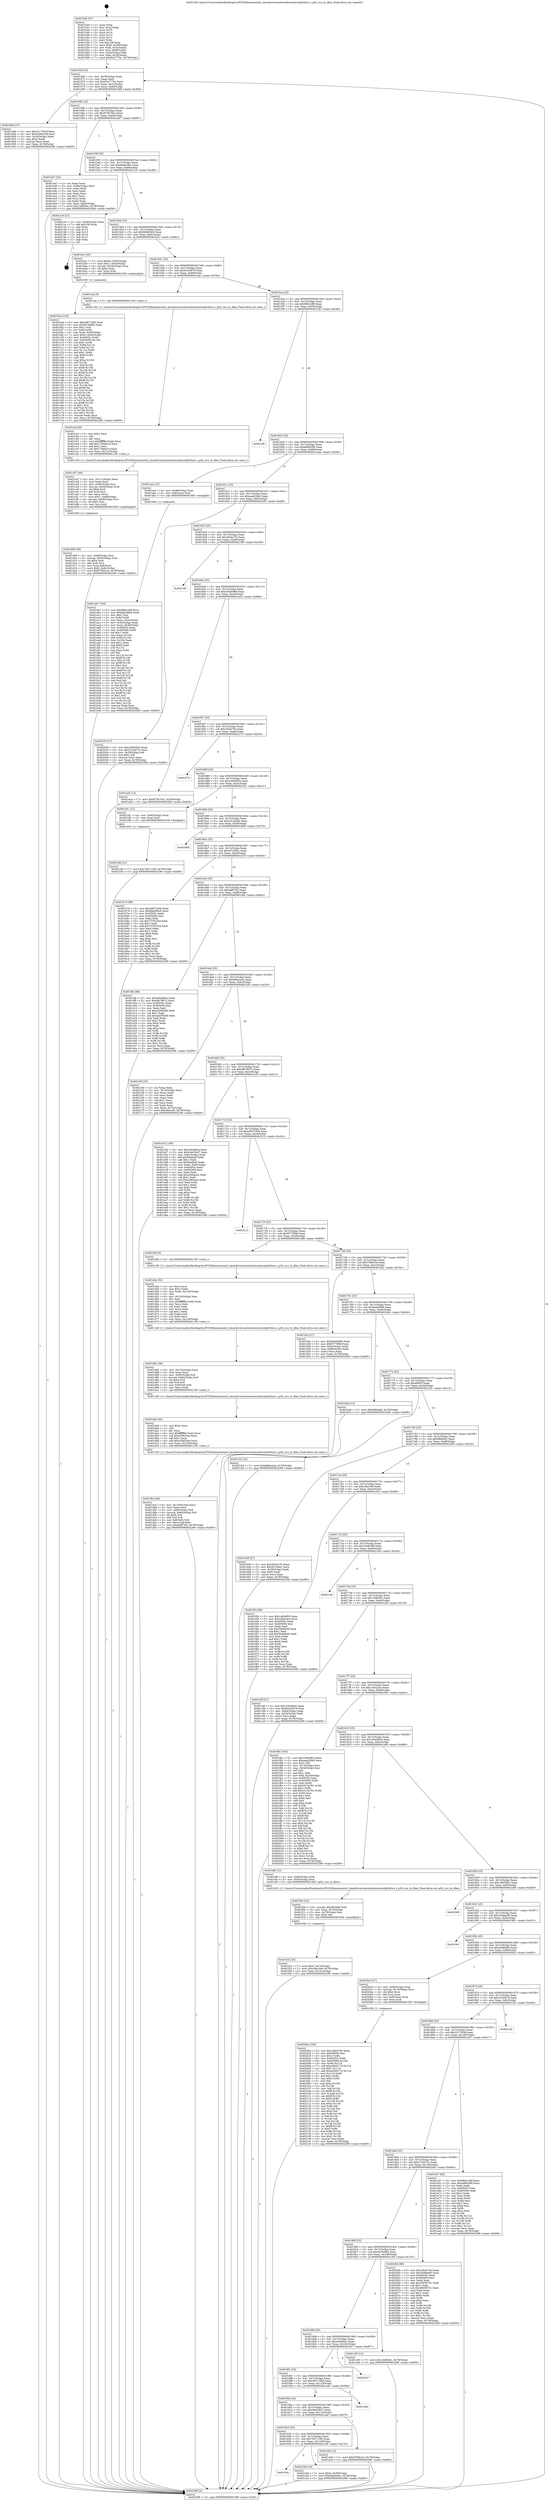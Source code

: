 digraph "0x401540" {
  label = "0x401540 (/mnt/c/Users/mathe/Desktop/tcc/POCII/binaries/extr_linuxdriversnetwirelessintersilp54txrx.c_p54_rssi_to_dbm_Final-ollvm.out::main(0))"
  labelloc = "t"
  node[shape=record]

  Entry [label="",width=0.3,height=0.3,shape=circle,fillcolor=black,style=filled]
  "0x40156f" [label="{
     0x40156f [23]\l
     | [instrs]\l
     &nbsp;&nbsp;0x40156f \<+3\>: mov -0x78(%rbp),%eax\l
     &nbsp;&nbsp;0x401572 \<+2\>: mov %eax,%ecx\l
     &nbsp;&nbsp;0x401574 \<+6\>: sub $0x83a777bc,%ecx\l
     &nbsp;&nbsp;0x40157a \<+3\>: mov %eax,-0x7c(%rbp)\l
     &nbsp;&nbsp;0x40157d \<+3\>: mov %ecx,-0x80(%rbp)\l
     &nbsp;&nbsp;0x401580 \<+6\>: je 0000000000401946 \<main+0x406\>\l
  }"]
  "0x401946" [label="{
     0x401946 [27]\l
     | [instrs]\l
     &nbsp;&nbsp;0x401946 \<+5\>: mov $0x3217924f,%eax\l
     &nbsp;&nbsp;0x40194b \<+5\>: mov $0x23d9ac59,%ecx\l
     &nbsp;&nbsp;0x401950 \<+3\>: mov -0x34(%rbp),%edx\l
     &nbsp;&nbsp;0x401953 \<+3\>: cmp $0x2,%edx\l
     &nbsp;&nbsp;0x401956 \<+3\>: cmovne %ecx,%eax\l
     &nbsp;&nbsp;0x401959 \<+3\>: mov %eax,-0x78(%rbp)\l
     &nbsp;&nbsp;0x40195c \<+5\>: jmp 0000000000402296 \<main+0xd56\>\l
  }"]
  "0x401586" [label="{
     0x401586 [25]\l
     | [instrs]\l
     &nbsp;&nbsp;0x401586 \<+5\>: jmp 000000000040158b \<main+0x4b\>\l
     &nbsp;&nbsp;0x40158b \<+3\>: mov -0x7c(%rbp),%eax\l
     &nbsp;&nbsp;0x40158e \<+5\>: sub $0x875b792c,%eax\l
     &nbsp;&nbsp;0x401593 \<+6\>: mov %eax,-0x84(%rbp)\l
     &nbsp;&nbsp;0x401599 \<+6\>: je 0000000000401ed7 \<main+0x997\>\l
  }"]
  "0x402296" [label="{
     0x402296 [5]\l
     | [instrs]\l
     &nbsp;&nbsp;0x402296 \<+5\>: jmp 000000000040156f \<main+0x2f\>\l
  }"]
  "0x401540" [label="{
     0x401540 [47]\l
     | [instrs]\l
     &nbsp;&nbsp;0x401540 \<+1\>: push %rbp\l
     &nbsp;&nbsp;0x401541 \<+3\>: mov %rsp,%rbp\l
     &nbsp;&nbsp;0x401544 \<+2\>: push %r15\l
     &nbsp;&nbsp;0x401546 \<+2\>: push %r14\l
     &nbsp;&nbsp;0x401548 \<+2\>: push %r13\l
     &nbsp;&nbsp;0x40154a \<+2\>: push %r12\l
     &nbsp;&nbsp;0x40154c \<+1\>: push %rbx\l
     &nbsp;&nbsp;0x40154d \<+7\>: sub $0x108,%rsp\l
     &nbsp;&nbsp;0x401554 \<+7\>: movl $0x0,-0x38(%rbp)\l
     &nbsp;&nbsp;0x40155b \<+3\>: mov %edi,-0x3c(%rbp)\l
     &nbsp;&nbsp;0x40155e \<+4\>: mov %rsi,-0x48(%rbp)\l
     &nbsp;&nbsp;0x401562 \<+3\>: mov -0x3c(%rbp),%edi\l
     &nbsp;&nbsp;0x401565 \<+3\>: mov %edi,-0x34(%rbp)\l
     &nbsp;&nbsp;0x401568 \<+7\>: movl $0x83a777bc,-0x78(%rbp)\l
  }"]
  Exit [label="",width=0.3,height=0.3,shape=circle,fillcolor=black,style=filled,peripheries=2]
  "0x401ed7" [label="{
     0x401ed7 [33]\l
     | [instrs]\l
     &nbsp;&nbsp;0x401ed7 \<+2\>: xor %eax,%eax\l
     &nbsp;&nbsp;0x401ed9 \<+3\>: mov -0x64(%rbp),%ecx\l
     &nbsp;&nbsp;0x401edc \<+2\>: mov %eax,%edx\l
     &nbsp;&nbsp;0x401ede \<+2\>: sub %ecx,%edx\l
     &nbsp;&nbsp;0x401ee0 \<+2\>: mov %eax,%ecx\l
     &nbsp;&nbsp;0x401ee2 \<+3\>: sub $0x1,%ecx\l
     &nbsp;&nbsp;0x401ee5 \<+2\>: add %ecx,%edx\l
     &nbsp;&nbsp;0x401ee7 \<+2\>: sub %edx,%eax\l
     &nbsp;&nbsp;0x401ee9 \<+3\>: mov %eax,-0x64(%rbp)\l
     &nbsp;&nbsp;0x401eec \<+7\>: movl $0x12bf626c,-0x78(%rbp)\l
     &nbsp;&nbsp;0x401ef3 \<+5\>: jmp 0000000000402296 \<main+0xd56\>\l
  }"]
  "0x40159f" [label="{
     0x40159f [25]\l
     | [instrs]\l
     &nbsp;&nbsp;0x40159f \<+5\>: jmp 00000000004015a4 \<main+0x64\>\l
     &nbsp;&nbsp;0x4015a4 \<+3\>: mov -0x7c(%rbp),%eax\l
     &nbsp;&nbsp;0x4015a7 \<+5\>: sub $0x94a6e0bc,%eax\l
     &nbsp;&nbsp;0x4015ac \<+6\>: mov %eax,-0x88(%rbp)\l
     &nbsp;&nbsp;0x4015b2 \<+6\>: je 00000000004021c9 \<main+0xc89\>\l
  }"]
  "0x40193c" [label="{
     0x40193c\l
  }", style=dashed]
  "0x4021c9" [label="{
     0x4021c9 [21]\l
     | [instrs]\l
     &nbsp;&nbsp;0x4021c9 \<+3\>: mov -0x38(%rbp),%eax\l
     &nbsp;&nbsp;0x4021cc \<+7\>: add $0x108,%rsp\l
     &nbsp;&nbsp;0x4021d3 \<+1\>: pop %rbx\l
     &nbsp;&nbsp;0x4021d4 \<+2\>: pop %r12\l
     &nbsp;&nbsp;0x4021d6 \<+2\>: pop %r13\l
     &nbsp;&nbsp;0x4021d8 \<+2\>: pop %r14\l
     &nbsp;&nbsp;0x4021da \<+2\>: pop %r15\l
     &nbsp;&nbsp;0x4021dc \<+1\>: pop %rbp\l
     &nbsp;&nbsp;0x4021dd \<+1\>: ret\l
  }"]
  "0x4015b8" [label="{
     0x4015b8 [25]\l
     | [instrs]\l
     &nbsp;&nbsp;0x4015b8 \<+5\>: jmp 00000000004015bd \<main+0x7d\>\l
     &nbsp;&nbsp;0x4015bd \<+3\>: mov -0x7c(%rbp),%eax\l
     &nbsp;&nbsp;0x4015c0 \<+5\>: sub $0x9b8d56c0,%eax\l
     &nbsp;&nbsp;0x4015c5 \<+6\>: mov %eax,-0x8c(%rbp)\l
     &nbsp;&nbsp;0x4015cb \<+6\>: je 0000000000401bcc \<main+0x68c\>\l
  }"]
  "0x4021b6" [label="{
     0x4021b6 [19]\l
     | [instrs]\l
     &nbsp;&nbsp;0x4021b6 \<+7\>: movl $0x0,-0x38(%rbp)\l
     &nbsp;&nbsp;0x4021bd \<+7\>: movl $0x94a6e0bc,-0x78(%rbp)\l
     &nbsp;&nbsp;0x4021c4 \<+5\>: jmp 0000000000402296 \<main+0xd56\>\l
  }"]
  "0x401bcc" [label="{
     0x401bcc [30]\l
     | [instrs]\l
     &nbsp;&nbsp;0x401bcc \<+7\>: movl $0x64,-0x50(%rbp)\l
     &nbsp;&nbsp;0x401bd3 \<+7\>: movl $0x1,-0x54(%rbp)\l
     &nbsp;&nbsp;0x401bda \<+4\>: movslq -0x54(%rbp),%rax\l
     &nbsp;&nbsp;0x401bde \<+4\>: shl $0x4,%rax\l
     &nbsp;&nbsp;0x401be2 \<+3\>: mov %rax,%rdi\l
     &nbsp;&nbsp;0x401be5 \<+5\>: call 0000000000401050 \<malloc@plt\>\l
     | [calls]\l
     &nbsp;&nbsp;0x401050 \{1\} (unknown)\l
  }"]
  "0x4015d1" [label="{
     0x4015d1 [25]\l
     | [instrs]\l
     &nbsp;&nbsp;0x4015d1 \<+5\>: jmp 00000000004015d6 \<main+0x96\>\l
     &nbsp;&nbsp;0x4015d6 \<+3\>: mov -0x7c(%rbp),%eax\l
     &nbsp;&nbsp;0x4015d9 \<+5\>: sub $0x9cc03978,%eax\l
     &nbsp;&nbsp;0x4015de \<+6\>: mov %eax,-0x90(%rbp)\l
     &nbsp;&nbsp;0x4015e4 \<+6\>: je 0000000000401caa \<main+0x76a\>\l
  }"]
  "0x40218d" [label="{
     0x40218d [12]\l
     | [instrs]\l
     &nbsp;&nbsp;0x40218d \<+7\>: movl $0x70d71189,-0x78(%rbp)\l
     &nbsp;&nbsp;0x402194 \<+5\>: jmp 0000000000402296 \<main+0xd56\>\l
  }"]
  "0x401caa" [label="{
     0x401caa [5]\l
     | [instrs]\l
     &nbsp;&nbsp;0x401caa \<+5\>: call 0000000000401160 \<next_i\>\l
     | [calls]\l
     &nbsp;&nbsp;0x401160 \{1\} (/mnt/c/Users/mathe/Desktop/tcc/POCII/binaries/extr_linuxdriversnetwirelessintersilp54txrx.c_p54_rssi_to_dbm_Final-ollvm.out::next_i)\l
  }"]
  "0x4015ea" [label="{
     0x4015ea [25]\l
     | [instrs]\l
     &nbsp;&nbsp;0x4015ea \<+5\>: jmp 00000000004015ef \<main+0xaf\>\l
     &nbsp;&nbsp;0x4015ef \<+3\>: mov -0x7c(%rbp),%eax\l
     &nbsp;&nbsp;0x4015f2 \<+5\>: sub $0x9fb61d8f,%eax\l
     &nbsp;&nbsp;0x4015f7 \<+6\>: mov %eax,-0x94(%rbp)\l
     &nbsp;&nbsp;0x4015fd \<+6\>: je 00000000004021f6 \<main+0xcb6\>\l
  }"]
  "0x4020be" [label="{
     0x4020be [150]\l
     | [instrs]\l
     &nbsp;&nbsp;0x4020be \<+5\>: mov $0xc3be379c,%edx\l
     &nbsp;&nbsp;0x4020c3 \<+5\>: mov $0x49009,%esi\l
     &nbsp;&nbsp;0x4020c8 \<+3\>: mov $0x1,%r8b\l
     &nbsp;&nbsp;0x4020cb \<+8\>: mov 0x40505c,%r9d\l
     &nbsp;&nbsp;0x4020d3 \<+8\>: mov 0x405060,%r10d\l
     &nbsp;&nbsp;0x4020db \<+3\>: mov %r9d,%r11d\l
     &nbsp;&nbsp;0x4020de \<+7\>: sub $0xe2945170,%r11d\l
     &nbsp;&nbsp;0x4020e5 \<+4\>: sub $0x1,%r11d\l
     &nbsp;&nbsp;0x4020e9 \<+7\>: add $0xe2945170,%r11d\l
     &nbsp;&nbsp;0x4020f0 \<+4\>: imul %r11d,%r9d\l
     &nbsp;&nbsp;0x4020f4 \<+4\>: and $0x1,%r9d\l
     &nbsp;&nbsp;0x4020f8 \<+4\>: cmp $0x0,%r9d\l
     &nbsp;&nbsp;0x4020fc \<+3\>: sete %bl\l
     &nbsp;&nbsp;0x4020ff \<+4\>: cmp $0xa,%r10d\l
     &nbsp;&nbsp;0x402103 \<+4\>: setl %r14b\l
     &nbsp;&nbsp;0x402107 \<+3\>: mov %bl,%r15b\l
     &nbsp;&nbsp;0x40210a \<+4\>: xor $0xff,%r15b\l
     &nbsp;&nbsp;0x40210e \<+3\>: mov %r14b,%r12b\l
     &nbsp;&nbsp;0x402111 \<+4\>: xor $0xff,%r12b\l
     &nbsp;&nbsp;0x402115 \<+4\>: xor $0x0,%r8b\l
     &nbsp;&nbsp;0x402119 \<+3\>: mov %r15b,%r13b\l
     &nbsp;&nbsp;0x40211c \<+4\>: and $0x0,%r13b\l
     &nbsp;&nbsp;0x402120 \<+3\>: and %r8b,%bl\l
     &nbsp;&nbsp;0x402123 \<+3\>: mov %r12b,%al\l
     &nbsp;&nbsp;0x402126 \<+2\>: and $0x0,%al\l
     &nbsp;&nbsp;0x402128 \<+3\>: and %r8b,%r14b\l
     &nbsp;&nbsp;0x40212b \<+3\>: or %bl,%r13b\l
     &nbsp;&nbsp;0x40212e \<+3\>: or %r14b,%al\l
     &nbsp;&nbsp;0x402131 \<+3\>: xor %al,%r13b\l
     &nbsp;&nbsp;0x402134 \<+3\>: or %r12b,%r15b\l
     &nbsp;&nbsp;0x402137 \<+4\>: xor $0xff,%r15b\l
     &nbsp;&nbsp;0x40213b \<+4\>: or $0x0,%r8b\l
     &nbsp;&nbsp;0x40213f \<+3\>: and %r8b,%r15b\l
     &nbsp;&nbsp;0x402142 \<+3\>: or %r15b,%r13b\l
     &nbsp;&nbsp;0x402145 \<+4\>: test $0x1,%r13b\l
     &nbsp;&nbsp;0x402149 \<+3\>: cmovne %esi,%edx\l
     &nbsp;&nbsp;0x40214c \<+3\>: mov %edx,-0x78(%rbp)\l
     &nbsp;&nbsp;0x40214f \<+5\>: jmp 0000000000402296 \<main+0xd56\>\l
  }"]
  "0x4021f6" [label="{
     0x4021f6\l
  }", style=dashed]
  "0x401603" [label="{
     0x401603 [25]\l
     | [instrs]\l
     &nbsp;&nbsp;0x401603 \<+5\>: jmp 0000000000401608 \<main+0xc8\>\l
     &nbsp;&nbsp;0x401608 \<+3\>: mov -0x7c(%rbp),%eax\l
     &nbsp;&nbsp;0x40160b \<+5\>: sub $0xa6f60288,%eax\l
     &nbsp;&nbsp;0x401610 \<+6\>: mov %eax,-0x98(%rbp)\l
     &nbsp;&nbsp;0x401616 \<+6\>: je 0000000000401aaa \<main+0x56a\>\l
  }"]
  "0x401f1b" [label="{
     0x401f1b [25]\l
     | [instrs]\l
     &nbsp;&nbsp;0x401f1b \<+7\>: movl $0x0,-0x74(%rbp)\l
     &nbsp;&nbsp;0x401f22 \<+7\>: movl $0xc9bc349,-0x78(%rbp)\l
     &nbsp;&nbsp;0x401f29 \<+6\>: mov %eax,-0x12c(%rbp)\l
     &nbsp;&nbsp;0x401f2f \<+5\>: jmp 0000000000402296 \<main+0xd56\>\l
  }"]
  "0x401aaa" [label="{
     0x401aaa [13]\l
     | [instrs]\l
     &nbsp;&nbsp;0x401aaa \<+4\>: mov -0x48(%rbp),%rax\l
     &nbsp;&nbsp;0x401aae \<+4\>: mov 0x8(%rax),%rdi\l
     &nbsp;&nbsp;0x401ab2 \<+5\>: call 0000000000401060 \<atoi@plt\>\l
     | [calls]\l
     &nbsp;&nbsp;0x401060 \{1\} (unknown)\l
  }"]
  "0x40161c" [label="{
     0x40161c [25]\l
     | [instrs]\l
     &nbsp;&nbsp;0x40161c \<+5\>: jmp 0000000000401621 \<main+0xe1\>\l
     &nbsp;&nbsp;0x401621 \<+3\>: mov -0x7c(%rbp),%eax\l
     &nbsp;&nbsp;0x401624 \<+5\>: sub $0xaaa029a0,%eax\l
     &nbsp;&nbsp;0x401629 \<+6\>: mov %eax,-0x9c(%rbp)\l
     &nbsp;&nbsp;0x40162f \<+6\>: je 0000000000402030 \<main+0xaf0\>\l
  }"]
  "0x401f04" [label="{
     0x401f04 [23]\l
     | [instrs]\l
     &nbsp;&nbsp;0x401f04 \<+10\>: movabs $0x4030b6,%rdi\l
     &nbsp;&nbsp;0x401f0e \<+3\>: mov %eax,-0x70(%rbp)\l
     &nbsp;&nbsp;0x401f11 \<+3\>: mov -0x70(%rbp),%esi\l
     &nbsp;&nbsp;0x401f14 \<+2\>: mov $0x0,%al\l
     &nbsp;&nbsp;0x401f16 \<+5\>: call 0000000000401040 \<printf@plt\>\l
     | [calls]\l
     &nbsp;&nbsp;0x401040 \{1\} (unknown)\l
  }"]
  "0x402030" [label="{
     0x402030 [27]\l
     | [instrs]\l
     &nbsp;&nbsp;0x402030 \<+5\>: mov $0xc459492e,%eax\l
     &nbsp;&nbsp;0x402035 \<+5\>: mov $0x4724473c,%ecx\l
     &nbsp;&nbsp;0x40203a \<+3\>: mov -0x29(%rbp),%dl\l
     &nbsp;&nbsp;0x40203d \<+3\>: test $0x1,%dl\l
     &nbsp;&nbsp;0x402040 \<+3\>: cmovne %ecx,%eax\l
     &nbsp;&nbsp;0x402043 \<+3\>: mov %eax,-0x78(%rbp)\l
     &nbsp;&nbsp;0x402046 \<+5\>: jmp 0000000000402296 \<main+0xd56\>\l
  }"]
  "0x401635" [label="{
     0x401635 [25]\l
     | [instrs]\l
     &nbsp;&nbsp;0x401635 \<+5\>: jmp 000000000040163a \<main+0xfa\>\l
     &nbsp;&nbsp;0x40163a \<+3\>: mov -0x7c(%rbp),%eax\l
     &nbsp;&nbsp;0x40163d \<+5\>: sub $0xaf34e152,%eax\l
     &nbsp;&nbsp;0x401642 \<+6\>: mov %eax,-0xa0(%rbp)\l
     &nbsp;&nbsp;0x401648 \<+6\>: je 0000000000402199 \<main+0xc59\>\l
  }"]
  "0x401923" [label="{
     0x401923 [25]\l
     | [instrs]\l
     &nbsp;&nbsp;0x401923 \<+5\>: jmp 0000000000401928 \<main+0x3e8\>\l
     &nbsp;&nbsp;0x401928 \<+3\>: mov -0x7c(%rbp),%eax\l
     &nbsp;&nbsp;0x40192b \<+5\>: sub $0x70d71189,%eax\l
     &nbsp;&nbsp;0x401930 \<+6\>: mov %eax,-0x118(%rbp)\l
     &nbsp;&nbsp;0x401936 \<+6\>: je 00000000004021b6 \<main+0xc76\>\l
  }"]
  "0x402199" [label="{
     0x402199\l
  }", style=dashed]
  "0x40164e" [label="{
     0x40164e [25]\l
     | [instrs]\l
     &nbsp;&nbsp;0x40164e \<+5\>: jmp 0000000000401653 \<main+0x113\>\l
     &nbsp;&nbsp;0x401653 \<+3\>: mov -0x7c(%rbp),%eax\l
     &nbsp;&nbsp;0x401656 \<+5\>: sub $0xb56eb988,%eax\l
     &nbsp;&nbsp;0x40165b \<+6\>: mov %eax,-0xa4(%rbp)\l
     &nbsp;&nbsp;0x401661 \<+6\>: je 0000000000401ecb \<main+0x98b\>\l
  }"]
  "0x401ebf" [label="{
     0x401ebf [12]\l
     | [instrs]\l
     &nbsp;&nbsp;0x401ebf \<+7\>: movl $0xf7956c24,-0x78(%rbp)\l
     &nbsp;&nbsp;0x401ec6 \<+5\>: jmp 0000000000402296 \<main+0xd56\>\l
  }"]
  "0x401ecb" [label="{
     0x401ecb [12]\l
     | [instrs]\l
     &nbsp;&nbsp;0x401ecb \<+7\>: movl $0x875b792c,-0x78(%rbp)\l
     &nbsp;&nbsp;0x401ed2 \<+5\>: jmp 0000000000402296 \<main+0xd56\>\l
  }"]
  "0x401667" [label="{
     0x401667 [25]\l
     | [instrs]\l
     &nbsp;&nbsp;0x401667 \<+5\>: jmp 000000000040166c \<main+0x12c\>\l
     &nbsp;&nbsp;0x40166c \<+3\>: mov -0x7c(%rbp),%eax\l
     &nbsp;&nbsp;0x40166f \<+5\>: sub $0xc3be379c,%eax\l
     &nbsp;&nbsp;0x401674 \<+6\>: mov %eax,-0xa8(%rbp)\l
     &nbsp;&nbsp;0x40167a \<+6\>: je 0000000000402274 \<main+0xd34\>\l
  }"]
  "0x40190a" [label="{
     0x40190a [25]\l
     | [instrs]\l
     &nbsp;&nbsp;0x40190a \<+5\>: jmp 000000000040190f \<main+0x3cf\>\l
     &nbsp;&nbsp;0x40190f \<+3\>: mov -0x7c(%rbp),%eax\l
     &nbsp;&nbsp;0x401912 \<+5\>: sub $0x64e03b47,%eax\l
     &nbsp;&nbsp;0x401917 \<+6\>: mov %eax,-0x114(%rbp)\l
     &nbsp;&nbsp;0x40191d \<+6\>: je 0000000000401ebf \<main+0x97f\>\l
  }"]
  "0x402274" [label="{
     0x402274\l
  }", style=dashed]
  "0x401680" [label="{
     0x401680 [25]\l
     | [instrs]\l
     &nbsp;&nbsp;0x401680 \<+5\>: jmp 0000000000401685 \<main+0x145\>\l
     &nbsp;&nbsp;0x401685 \<+3\>: mov -0x7c(%rbp),%eax\l
     &nbsp;&nbsp;0x401688 \<+5\>: sub $0xc459492e,%eax\l
     &nbsp;&nbsp;0x40168d \<+6\>: mov %eax,-0xac(%rbp)\l
     &nbsp;&nbsp;0x401693 \<+6\>: je 0000000000402181 \<main+0xc41\>\l
  }"]
  "0x401a4b" [label="{
     0x401a4b\l
  }", style=dashed]
  "0x402181" [label="{
     0x402181 [12]\l
     | [instrs]\l
     &nbsp;&nbsp;0x402181 \<+4\>: mov -0x60(%rbp),%rax\l
     &nbsp;&nbsp;0x402185 \<+3\>: mov %rax,%rdi\l
     &nbsp;&nbsp;0x402188 \<+5\>: call 0000000000401030 \<free@plt\>\l
     | [calls]\l
     &nbsp;&nbsp;0x401030 \{1\} (unknown)\l
  }"]
  "0x401699" [label="{
     0x401699 [25]\l
     | [instrs]\l
     &nbsp;&nbsp;0x401699 \<+5\>: jmp 000000000040169e \<main+0x15e\>\l
     &nbsp;&nbsp;0x40169e \<+3\>: mov -0x7c(%rbp),%eax\l
     &nbsp;&nbsp;0x4016a1 \<+5\>: sub $0xc61a42bb,%eax\l
     &nbsp;&nbsp;0x4016a6 \<+6\>: mov %eax,-0xb0(%rbp)\l
     &nbsp;&nbsp;0x4016ac \<+6\>: je 00000000004019b9 \<main+0x479\>\l
  }"]
  "0x4018f1" [label="{
     0x4018f1 [25]\l
     | [instrs]\l
     &nbsp;&nbsp;0x4018f1 \<+5\>: jmp 00000000004018f6 \<main+0x3b6\>\l
     &nbsp;&nbsp;0x4018f6 \<+3\>: mov -0x7c(%rbp),%eax\l
     &nbsp;&nbsp;0x4018f9 \<+5\>: sub $0x5947183d,%eax\l
     &nbsp;&nbsp;0x4018fe \<+6\>: mov %eax,-0x110(%rbp)\l
     &nbsp;&nbsp;0x401904 \<+6\>: je 0000000000401a4b \<main+0x50b\>\l
  }"]
  "0x4019b9" [label="{
     0x4019b9\l
  }", style=dashed]
  "0x4016b2" [label="{
     0x4016b2 [25]\l
     | [instrs]\l
     &nbsp;&nbsp;0x4016b2 \<+5\>: jmp 00000000004016b7 \<main+0x177\>\l
     &nbsp;&nbsp;0x4016b7 \<+3\>: mov -0x7c(%rbp),%eax\l
     &nbsp;&nbsp;0x4016ba \<+5\>: sub $0xcb7cc8a1,%eax\l
     &nbsp;&nbsp;0x4016bf \<+6\>: mov %eax,-0xb4(%rbp)\l
     &nbsp;&nbsp;0x4016c5 \<+6\>: je 0000000000401b74 \<main+0x634\>\l
  }"]
  "0x402247" [label="{
     0x402247\l
  }", style=dashed]
  "0x401b74" [label="{
     0x401b74 [88]\l
     | [instrs]\l
     &nbsp;&nbsp;0x401b74 \<+5\>: mov $0xe987226b,%eax\l
     &nbsp;&nbsp;0x401b79 \<+5\>: mov $0x9b8d56c0,%ecx\l
     &nbsp;&nbsp;0x401b7e \<+7\>: mov 0x40505c,%edx\l
     &nbsp;&nbsp;0x401b85 \<+7\>: mov 0x405060,%esi\l
     &nbsp;&nbsp;0x401b8c \<+2\>: mov %edx,%edi\l
     &nbsp;&nbsp;0x401b8e \<+6\>: sub $0x7578102d,%edi\l
     &nbsp;&nbsp;0x401b94 \<+3\>: sub $0x1,%edi\l
     &nbsp;&nbsp;0x401b97 \<+6\>: add $0x7578102d,%edi\l
     &nbsp;&nbsp;0x401b9d \<+3\>: imul %edi,%edx\l
     &nbsp;&nbsp;0x401ba0 \<+3\>: and $0x1,%edx\l
     &nbsp;&nbsp;0x401ba3 \<+3\>: cmp $0x0,%edx\l
     &nbsp;&nbsp;0x401ba6 \<+4\>: sete %r8b\l
     &nbsp;&nbsp;0x401baa \<+3\>: cmp $0xa,%esi\l
     &nbsp;&nbsp;0x401bad \<+4\>: setl %r9b\l
     &nbsp;&nbsp;0x401bb1 \<+3\>: mov %r8b,%r10b\l
     &nbsp;&nbsp;0x401bb4 \<+3\>: and %r9b,%r10b\l
     &nbsp;&nbsp;0x401bb7 \<+3\>: xor %r9b,%r8b\l
     &nbsp;&nbsp;0x401bba \<+3\>: or %r8b,%r10b\l
     &nbsp;&nbsp;0x401bbd \<+4\>: test $0x1,%r10b\l
     &nbsp;&nbsp;0x401bc1 \<+3\>: cmovne %ecx,%eax\l
     &nbsp;&nbsp;0x401bc4 \<+3\>: mov %eax,-0x78(%rbp)\l
     &nbsp;&nbsp;0x401bc7 \<+5\>: jmp 0000000000402296 \<main+0xd56\>\l
  }"]
  "0x4016cb" [label="{
     0x4016cb [25]\l
     | [instrs]\l
     &nbsp;&nbsp;0x4016cb \<+5\>: jmp 00000000004016d0 \<main+0x190\>\l
     &nbsp;&nbsp;0x4016d0 \<+3\>: mov -0x7c(%rbp),%eax\l
     &nbsp;&nbsp;0x4016d3 \<+5\>: sub $0xdaff720c,%eax\l
     &nbsp;&nbsp;0x4016d8 \<+6\>: mov %eax,-0xb8(%rbp)\l
     &nbsp;&nbsp;0x4016de \<+6\>: je 0000000000401dfa \<main+0x8ba\>\l
  }"]
  "0x401dce" [label="{
     0x401dce [44]\l
     | [instrs]\l
     &nbsp;&nbsp;0x401dce \<+6\>: mov -0x128(%rbp),%ecx\l
     &nbsp;&nbsp;0x401dd4 \<+3\>: imul %eax,%ecx\l
     &nbsp;&nbsp;0x401dd7 \<+4\>: mov -0x60(%rbp),%r8\l
     &nbsp;&nbsp;0x401ddb \<+4\>: movslq -0x64(%rbp),%r9\l
     &nbsp;&nbsp;0x401ddf \<+4\>: shl $0x4,%r9\l
     &nbsp;&nbsp;0x401de3 \<+3\>: add %r9,%r8\l
     &nbsp;&nbsp;0x401de6 \<+4\>: mov 0x8(%r8),%r8\l
     &nbsp;&nbsp;0x401dea \<+4\>: mov %ecx,0x4(%r8)\l
     &nbsp;&nbsp;0x401dee \<+7\>: movl $0xdaff720c,-0x78(%rbp)\l
     &nbsp;&nbsp;0x401df5 \<+5\>: jmp 0000000000402296 \<main+0xd56\>\l
  }"]
  "0x401dfa" [label="{
     0x401dfa [88]\l
     | [instrs]\l
     &nbsp;&nbsp;0x401dfa \<+5\>: mov $0x4c64d6ce,%eax\l
     &nbsp;&nbsp;0x401dff \<+5\>: mov $0xdfb79b75,%ecx\l
     &nbsp;&nbsp;0x401e04 \<+7\>: mov 0x40505c,%edx\l
     &nbsp;&nbsp;0x401e0b \<+7\>: mov 0x405060,%esi\l
     &nbsp;&nbsp;0x401e12 \<+2\>: mov %edx,%edi\l
     &nbsp;&nbsp;0x401e14 \<+6\>: sub $0xed295c66,%edi\l
     &nbsp;&nbsp;0x401e1a \<+3\>: sub $0x1,%edi\l
     &nbsp;&nbsp;0x401e1d \<+6\>: add $0xed295c66,%edi\l
     &nbsp;&nbsp;0x401e23 \<+3\>: imul %edi,%edx\l
     &nbsp;&nbsp;0x401e26 \<+3\>: and $0x1,%edx\l
     &nbsp;&nbsp;0x401e29 \<+3\>: cmp $0x0,%edx\l
     &nbsp;&nbsp;0x401e2c \<+4\>: sete %r8b\l
     &nbsp;&nbsp;0x401e30 \<+3\>: cmp $0xa,%esi\l
     &nbsp;&nbsp;0x401e33 \<+4\>: setl %r9b\l
     &nbsp;&nbsp;0x401e37 \<+3\>: mov %r8b,%r10b\l
     &nbsp;&nbsp;0x401e3a \<+3\>: and %r9b,%r10b\l
     &nbsp;&nbsp;0x401e3d \<+3\>: xor %r9b,%r8b\l
     &nbsp;&nbsp;0x401e40 \<+3\>: or %r8b,%r10b\l
     &nbsp;&nbsp;0x401e43 \<+4\>: test $0x1,%r10b\l
     &nbsp;&nbsp;0x401e47 \<+3\>: cmovne %ecx,%eax\l
     &nbsp;&nbsp;0x401e4a \<+3\>: mov %eax,-0x78(%rbp)\l
     &nbsp;&nbsp;0x401e4d \<+5\>: jmp 0000000000402296 \<main+0xd56\>\l
  }"]
  "0x4016e4" [label="{
     0x4016e4 [25]\l
     | [instrs]\l
     &nbsp;&nbsp;0x4016e4 \<+5\>: jmp 00000000004016e9 \<main+0x1a9\>\l
     &nbsp;&nbsp;0x4016e9 \<+3\>: mov -0x7c(%rbp),%eax\l
     &nbsp;&nbsp;0x4016ec \<+5\>: sub $0xdbbeea3a,%eax\l
     &nbsp;&nbsp;0x4016f1 \<+6\>: mov %eax,-0xbc(%rbp)\l
     &nbsp;&nbsp;0x4016f7 \<+6\>: je 0000000000402160 \<main+0xc20\>\l
  }"]
  "0x401da6" [label="{
     0x401da6 [40]\l
     | [instrs]\l
     &nbsp;&nbsp;0x401da6 \<+5\>: mov $0x2,%ecx\l
     &nbsp;&nbsp;0x401dab \<+1\>: cltd\l
     &nbsp;&nbsp;0x401dac \<+2\>: idiv %ecx\l
     &nbsp;&nbsp;0x401dae \<+6\>: imul $0xfffffffe,%edx,%ecx\l
     &nbsp;&nbsp;0x401db4 \<+6\>: sub $0xe35625ae,%ecx\l
     &nbsp;&nbsp;0x401dba \<+3\>: add $0x1,%ecx\l
     &nbsp;&nbsp;0x401dbd \<+6\>: add $0xe35625ae,%ecx\l
     &nbsp;&nbsp;0x401dc3 \<+6\>: mov %ecx,-0x128(%rbp)\l
     &nbsp;&nbsp;0x401dc9 \<+5\>: call 0000000000401160 \<next_i\>\l
     | [calls]\l
     &nbsp;&nbsp;0x401160 \{1\} (/mnt/c/Users/mathe/Desktop/tcc/POCII/binaries/extr_linuxdriversnetwirelessintersilp54txrx.c_p54_rssi_to_dbm_Final-ollvm.out::next_i)\l
  }"]
  "0x402160" [label="{
     0x402160 [33]\l
     | [instrs]\l
     &nbsp;&nbsp;0x402160 \<+2\>: xor %eax,%eax\l
     &nbsp;&nbsp;0x402162 \<+3\>: mov -0x74(%rbp),%ecx\l
     &nbsp;&nbsp;0x402165 \<+2\>: mov %eax,%edx\l
     &nbsp;&nbsp;0x402167 \<+2\>: sub %ecx,%edx\l
     &nbsp;&nbsp;0x402169 \<+2\>: mov %eax,%ecx\l
     &nbsp;&nbsp;0x40216b \<+3\>: sub $0x1,%ecx\l
     &nbsp;&nbsp;0x40216e \<+2\>: add %ecx,%edx\l
     &nbsp;&nbsp;0x402170 \<+2\>: sub %edx,%eax\l
     &nbsp;&nbsp;0x402172 \<+3\>: mov %eax,-0x74(%rbp)\l
     &nbsp;&nbsp;0x402175 \<+7\>: movl $0xc9bc349,-0x78(%rbp)\l
     &nbsp;&nbsp;0x40217c \<+5\>: jmp 0000000000402296 \<main+0xd56\>\l
  }"]
  "0x4016fd" [label="{
     0x4016fd [25]\l
     | [instrs]\l
     &nbsp;&nbsp;0x4016fd \<+5\>: jmp 0000000000401702 \<main+0x1c2\>\l
     &nbsp;&nbsp;0x401702 \<+3\>: mov -0x7c(%rbp),%eax\l
     &nbsp;&nbsp;0x401705 \<+5\>: sub $0xdfb79b75,%eax\l
     &nbsp;&nbsp;0x40170a \<+6\>: mov %eax,-0xc0(%rbp)\l
     &nbsp;&nbsp;0x401710 \<+6\>: je 0000000000401e52 \<main+0x912\>\l
  }"]
  "0x401d82" [label="{
     0x401d82 [36]\l
     | [instrs]\l
     &nbsp;&nbsp;0x401d82 \<+6\>: mov -0x124(%rbp),%ecx\l
     &nbsp;&nbsp;0x401d88 \<+3\>: imul %eax,%ecx\l
     &nbsp;&nbsp;0x401d8b \<+4\>: mov -0x60(%rbp),%r8\l
     &nbsp;&nbsp;0x401d8f \<+4\>: movslq -0x64(%rbp),%r9\l
     &nbsp;&nbsp;0x401d93 \<+4\>: shl $0x4,%r9\l
     &nbsp;&nbsp;0x401d97 \<+3\>: add %r9,%r8\l
     &nbsp;&nbsp;0x401d9a \<+4\>: mov 0x8(%r8),%r8\l
     &nbsp;&nbsp;0x401d9e \<+3\>: mov %ecx,(%r8)\l
     &nbsp;&nbsp;0x401da1 \<+5\>: call 0000000000401160 \<next_i\>\l
     | [calls]\l
     &nbsp;&nbsp;0x401160 \{1\} (/mnt/c/Users/mathe/Desktop/tcc/POCII/binaries/extr_linuxdriversnetwirelessintersilp54txrx.c_p54_rssi_to_dbm_Final-ollvm.out::next_i)\l
  }"]
  "0x401e52" [label="{
     0x401e52 [109]\l
     | [instrs]\l
     &nbsp;&nbsp;0x401e52 \<+5\>: mov $0x4c64d6ce,%eax\l
     &nbsp;&nbsp;0x401e57 \<+5\>: mov $0x64e03b47,%ecx\l
     &nbsp;&nbsp;0x401e5c \<+3\>: mov -0x6c(%rbp),%edx\l
     &nbsp;&nbsp;0x401e5f \<+6\>: add $0x64efa4d,%edx\l
     &nbsp;&nbsp;0x401e65 \<+3\>: add $0x1,%edx\l
     &nbsp;&nbsp;0x401e68 \<+6\>: sub $0x64efa4d,%edx\l
     &nbsp;&nbsp;0x401e6e \<+3\>: mov %edx,-0x6c(%rbp)\l
     &nbsp;&nbsp;0x401e71 \<+7\>: mov 0x40505c,%edx\l
     &nbsp;&nbsp;0x401e78 \<+7\>: mov 0x405060,%esi\l
     &nbsp;&nbsp;0x401e7f \<+2\>: mov %edx,%edi\l
     &nbsp;&nbsp;0x401e81 \<+6\>: add $0xa390aae5,%edi\l
     &nbsp;&nbsp;0x401e87 \<+3\>: sub $0x1,%edi\l
     &nbsp;&nbsp;0x401e8a \<+6\>: sub $0xa390aae5,%edi\l
     &nbsp;&nbsp;0x401e90 \<+3\>: imul %edi,%edx\l
     &nbsp;&nbsp;0x401e93 \<+3\>: and $0x1,%edx\l
     &nbsp;&nbsp;0x401e96 \<+3\>: cmp $0x0,%edx\l
     &nbsp;&nbsp;0x401e99 \<+4\>: sete %r8b\l
     &nbsp;&nbsp;0x401e9d \<+3\>: cmp $0xa,%esi\l
     &nbsp;&nbsp;0x401ea0 \<+4\>: setl %r9b\l
     &nbsp;&nbsp;0x401ea4 \<+3\>: mov %r8b,%r10b\l
     &nbsp;&nbsp;0x401ea7 \<+3\>: and %r9b,%r10b\l
     &nbsp;&nbsp;0x401eaa \<+3\>: xor %r9b,%r8b\l
     &nbsp;&nbsp;0x401ead \<+3\>: or %r8b,%r10b\l
     &nbsp;&nbsp;0x401eb0 \<+4\>: test $0x1,%r10b\l
     &nbsp;&nbsp;0x401eb4 \<+3\>: cmovne %ecx,%eax\l
     &nbsp;&nbsp;0x401eb7 \<+3\>: mov %eax,-0x78(%rbp)\l
     &nbsp;&nbsp;0x401eba \<+5\>: jmp 0000000000402296 \<main+0xd56\>\l
  }"]
  "0x401716" [label="{
     0x401716 [25]\l
     | [instrs]\l
     &nbsp;&nbsp;0x401716 \<+5\>: jmp 000000000040171b \<main+0x1db\>\l
     &nbsp;&nbsp;0x40171b \<+3\>: mov -0x7c(%rbp),%eax\l
     &nbsp;&nbsp;0x40171e \<+5\>: sub $0xe987226b,%eax\l
     &nbsp;&nbsp;0x401723 \<+6\>: mov %eax,-0xc4(%rbp)\l
     &nbsp;&nbsp;0x401729 \<+6\>: je 0000000000402212 \<main+0xcd2\>\l
  }"]
  "0x401d4e" [label="{
     0x401d4e [52]\l
     | [instrs]\l
     &nbsp;&nbsp;0x401d4e \<+2\>: xor %ecx,%ecx\l
     &nbsp;&nbsp;0x401d50 \<+5\>: mov $0x2,%edx\l
     &nbsp;&nbsp;0x401d55 \<+6\>: mov %edx,-0x120(%rbp)\l
     &nbsp;&nbsp;0x401d5b \<+1\>: cltd\l
     &nbsp;&nbsp;0x401d5c \<+6\>: mov -0x120(%rbp),%esi\l
     &nbsp;&nbsp;0x401d62 \<+2\>: idiv %esi\l
     &nbsp;&nbsp;0x401d64 \<+6\>: imul $0xfffffffe,%edx,%edx\l
     &nbsp;&nbsp;0x401d6a \<+2\>: mov %ecx,%edi\l
     &nbsp;&nbsp;0x401d6c \<+2\>: sub %edx,%edi\l
     &nbsp;&nbsp;0x401d6e \<+2\>: mov %ecx,%edx\l
     &nbsp;&nbsp;0x401d70 \<+3\>: sub $0x1,%edx\l
     &nbsp;&nbsp;0x401d73 \<+2\>: add %edx,%edi\l
     &nbsp;&nbsp;0x401d75 \<+2\>: sub %edi,%ecx\l
     &nbsp;&nbsp;0x401d77 \<+6\>: mov %ecx,-0x124(%rbp)\l
     &nbsp;&nbsp;0x401d7d \<+5\>: call 0000000000401160 \<next_i\>\l
     | [calls]\l
     &nbsp;&nbsp;0x401160 \{1\} (/mnt/c/Users/mathe/Desktop/tcc/POCII/binaries/extr_linuxdriversnetwirelessintersilp54txrx.c_p54_rssi_to_dbm_Final-ollvm.out::next_i)\l
  }"]
  "0x402212" [label="{
     0x402212\l
  }", style=dashed]
  "0x40172f" [label="{
     0x40172f [25]\l
     | [instrs]\l
     &nbsp;&nbsp;0x40172f \<+5\>: jmp 0000000000401734 \<main+0x1f4\>\l
     &nbsp;&nbsp;0x401734 \<+3\>: mov -0x7c(%rbp),%eax\l
     &nbsp;&nbsp;0x401737 \<+5\>: sub $0xf5779f46,%eax\l
     &nbsp;&nbsp;0x40173c \<+6\>: mov %eax,-0xc8(%rbp)\l
     &nbsp;&nbsp;0x401742 \<+6\>: je 0000000000401d49 \<main+0x809\>\l
  }"]
  "0x401d08" [label="{
     0x401d08 [38]\l
     | [instrs]\l
     &nbsp;&nbsp;0x401d08 \<+4\>: mov -0x60(%rbp),%rsi\l
     &nbsp;&nbsp;0x401d0c \<+4\>: movslq -0x64(%rbp),%rdi\l
     &nbsp;&nbsp;0x401d10 \<+4\>: shl $0x4,%rdi\l
     &nbsp;&nbsp;0x401d14 \<+3\>: add %rdi,%rsi\l
     &nbsp;&nbsp;0x401d17 \<+4\>: mov %rax,0x8(%rsi)\l
     &nbsp;&nbsp;0x401d1b \<+7\>: movl $0x0,-0x6c(%rbp)\l
     &nbsp;&nbsp;0x401d22 \<+7\>: movl $0xf7956c24,-0x78(%rbp)\l
     &nbsp;&nbsp;0x401d29 \<+5\>: jmp 0000000000402296 \<main+0xd56\>\l
  }"]
  "0x401d49" [label="{
     0x401d49 [5]\l
     | [instrs]\l
     &nbsp;&nbsp;0x401d49 \<+5\>: call 0000000000401160 \<next_i\>\l
     | [calls]\l
     &nbsp;&nbsp;0x401160 \{1\} (/mnt/c/Users/mathe/Desktop/tcc/POCII/binaries/extr_linuxdriversnetwirelessintersilp54txrx.c_p54_rssi_to_dbm_Final-ollvm.out::next_i)\l
  }"]
  "0x401748" [label="{
     0x401748 [25]\l
     | [instrs]\l
     &nbsp;&nbsp;0x401748 \<+5\>: jmp 000000000040174d \<main+0x20d\>\l
     &nbsp;&nbsp;0x40174d \<+3\>: mov -0x7c(%rbp),%eax\l
     &nbsp;&nbsp;0x401750 \<+5\>: sub $0xf7956c24,%eax\l
     &nbsp;&nbsp;0x401755 \<+6\>: mov %eax,-0xcc(%rbp)\l
     &nbsp;&nbsp;0x40175b \<+6\>: je 0000000000401d2e \<main+0x7ee\>\l
  }"]
  "0x401cd7" [label="{
     0x401cd7 [49]\l
     | [instrs]\l
     &nbsp;&nbsp;0x401cd7 \<+6\>: mov -0x11c(%rbp),%ecx\l
     &nbsp;&nbsp;0x401cdd \<+3\>: imul %eax,%ecx\l
     &nbsp;&nbsp;0x401ce0 \<+4\>: mov -0x60(%rbp),%rsi\l
     &nbsp;&nbsp;0x401ce4 \<+4\>: movslq -0x64(%rbp),%rdi\l
     &nbsp;&nbsp;0x401ce8 \<+4\>: shl $0x4,%rdi\l
     &nbsp;&nbsp;0x401cec \<+3\>: add %rdi,%rsi\l
     &nbsp;&nbsp;0x401cef \<+2\>: mov %ecx,(%rsi)\l
     &nbsp;&nbsp;0x401cf1 \<+7\>: movl $0x1,-0x68(%rbp)\l
     &nbsp;&nbsp;0x401cf8 \<+4\>: movslq -0x68(%rbp),%rsi\l
     &nbsp;&nbsp;0x401cfc \<+4\>: shl $0x3,%rsi\l
     &nbsp;&nbsp;0x401d00 \<+3\>: mov %rsi,%rdi\l
     &nbsp;&nbsp;0x401d03 \<+5\>: call 0000000000401050 \<malloc@plt\>\l
     | [calls]\l
     &nbsp;&nbsp;0x401050 \{1\} (unknown)\l
  }"]
  "0x401d2e" [label="{
     0x401d2e [27]\l
     | [instrs]\l
     &nbsp;&nbsp;0x401d2e \<+5\>: mov $0xb56eb988,%eax\l
     &nbsp;&nbsp;0x401d33 \<+5\>: mov $0xf5779f46,%ecx\l
     &nbsp;&nbsp;0x401d38 \<+3\>: mov -0x6c(%rbp),%edx\l
     &nbsp;&nbsp;0x401d3b \<+3\>: cmp -0x68(%rbp),%edx\l
     &nbsp;&nbsp;0x401d3e \<+3\>: cmovl %ecx,%eax\l
     &nbsp;&nbsp;0x401d41 \<+3\>: mov %eax,-0x78(%rbp)\l
     &nbsp;&nbsp;0x401d44 \<+5\>: jmp 0000000000402296 \<main+0xd56\>\l
  }"]
  "0x401761" [label="{
     0x401761 [25]\l
     | [instrs]\l
     &nbsp;&nbsp;0x401761 \<+5\>: jmp 0000000000401766 \<main+0x226\>\l
     &nbsp;&nbsp;0x401766 \<+3\>: mov -0x7c(%rbp),%eax\l
     &nbsp;&nbsp;0x401769 \<+5\>: sub $0xfade5808,%eax\l
     &nbsp;&nbsp;0x40176e \<+6\>: mov %eax,-0xd0(%rbp)\l
     &nbsp;&nbsp;0x401774 \<+6\>: je 0000000000401b4d \<main+0x60d\>\l
  }"]
  "0x401caf" [label="{
     0x401caf [40]\l
     | [instrs]\l
     &nbsp;&nbsp;0x401caf \<+5\>: mov $0x2,%ecx\l
     &nbsp;&nbsp;0x401cb4 \<+1\>: cltd\l
     &nbsp;&nbsp;0x401cb5 \<+2\>: idiv %ecx\l
     &nbsp;&nbsp;0x401cb7 \<+6\>: imul $0xfffffffe,%edx,%ecx\l
     &nbsp;&nbsp;0x401cbd \<+6\>: add $0x178deb14,%ecx\l
     &nbsp;&nbsp;0x401cc3 \<+3\>: add $0x1,%ecx\l
     &nbsp;&nbsp;0x401cc6 \<+6\>: sub $0x178deb14,%ecx\l
     &nbsp;&nbsp;0x401ccc \<+6\>: mov %ecx,-0x11c(%rbp)\l
     &nbsp;&nbsp;0x401cd2 \<+5\>: call 0000000000401160 \<next_i\>\l
     | [calls]\l
     &nbsp;&nbsp;0x401160 \{1\} (/mnt/c/Users/mathe/Desktop/tcc/POCII/binaries/extr_linuxdriversnetwirelessintersilp54txrx.c_p54_rssi_to_dbm_Final-ollvm.out::next_i)\l
  }"]
  "0x401b4d" [label="{
     0x401b4d [12]\l
     | [instrs]\l
     &nbsp;&nbsp;0x401b4d \<+7\>: movl $0x99bb8a5,-0x78(%rbp)\l
     &nbsp;&nbsp;0x401b54 \<+5\>: jmp 0000000000402296 \<main+0xd56\>\l
  }"]
  "0x40177a" [label="{
     0x40177a [25]\l
     | [instrs]\l
     &nbsp;&nbsp;0x40177a \<+5\>: jmp 000000000040177f \<main+0x23f\>\l
     &nbsp;&nbsp;0x40177f \<+3\>: mov -0x7c(%rbp),%eax\l
     &nbsp;&nbsp;0x401782 \<+5\>: sub $0x49009,%eax\l
     &nbsp;&nbsp;0x401787 \<+6\>: mov %eax,-0xd4(%rbp)\l
     &nbsp;&nbsp;0x40178d \<+6\>: je 0000000000402154 \<main+0xc14\>\l
  }"]
  "0x4018d8" [label="{
     0x4018d8 [25]\l
     | [instrs]\l
     &nbsp;&nbsp;0x4018d8 \<+5\>: jmp 00000000004018dd \<main+0x39d\>\l
     &nbsp;&nbsp;0x4018dd \<+3\>: mov -0x7c(%rbp),%eax\l
     &nbsp;&nbsp;0x4018e0 \<+5\>: sub $0x4c64d6ce,%eax\l
     &nbsp;&nbsp;0x4018e5 \<+6\>: mov %eax,-0x10c(%rbp)\l
     &nbsp;&nbsp;0x4018eb \<+6\>: je 0000000000402247 \<main+0xd07\>\l
  }"]
  "0x402154" [label="{
     0x402154 [12]\l
     | [instrs]\l
     &nbsp;&nbsp;0x402154 \<+7\>: movl $0xdbbeea3a,-0x78(%rbp)\l
     &nbsp;&nbsp;0x40215b \<+5\>: jmp 0000000000402296 \<main+0xd56\>\l
  }"]
  "0x401793" [label="{
     0x401793 [25]\l
     | [instrs]\l
     &nbsp;&nbsp;0x401793 \<+5\>: jmp 0000000000401798 \<main+0x258\>\l
     &nbsp;&nbsp;0x401798 \<+3\>: mov -0x7c(%rbp),%eax\l
     &nbsp;&nbsp;0x40179b \<+5\>: sub $0x99bb8a5,%eax\l
     &nbsp;&nbsp;0x4017a0 \<+6\>: mov %eax,-0xd8(%rbp)\l
     &nbsp;&nbsp;0x4017a6 \<+6\>: je 0000000000401b59 \<main+0x619\>\l
  }"]
  "0x401c83" [label="{
     0x401c83 [12]\l
     | [instrs]\l
     &nbsp;&nbsp;0x401c83 \<+7\>: movl $0x12bf626c,-0x78(%rbp)\l
     &nbsp;&nbsp;0x401c8a \<+5\>: jmp 0000000000402296 \<main+0xd56\>\l
  }"]
  "0x401b59" [label="{
     0x401b59 [27]\l
     | [instrs]\l
     &nbsp;&nbsp;0x401b59 \<+5\>: mov $0xaf34e152,%eax\l
     &nbsp;&nbsp;0x401b5e \<+5\>: mov $0xcb7cc8a1,%ecx\l
     &nbsp;&nbsp;0x401b63 \<+3\>: mov -0x30(%rbp),%edx\l
     &nbsp;&nbsp;0x401b66 \<+3\>: cmp $0x0,%edx\l
     &nbsp;&nbsp;0x401b69 \<+3\>: cmove %ecx,%eax\l
     &nbsp;&nbsp;0x401b6c \<+3\>: mov %eax,-0x78(%rbp)\l
     &nbsp;&nbsp;0x401b6f \<+5\>: jmp 0000000000402296 \<main+0xd56\>\l
  }"]
  "0x4017ac" [label="{
     0x4017ac [25]\l
     | [instrs]\l
     &nbsp;&nbsp;0x4017ac \<+5\>: jmp 00000000004017b1 \<main+0x271\>\l
     &nbsp;&nbsp;0x4017b1 \<+3\>: mov -0x7c(%rbp),%eax\l
     &nbsp;&nbsp;0x4017b4 \<+5\>: sub $0xc9bc349,%eax\l
     &nbsp;&nbsp;0x4017b9 \<+6\>: mov %eax,-0xdc(%rbp)\l
     &nbsp;&nbsp;0x4017bf \<+6\>: je 0000000000401f34 \<main+0x9f4\>\l
  }"]
  "0x4018bf" [label="{
     0x4018bf [25]\l
     | [instrs]\l
     &nbsp;&nbsp;0x4018bf \<+5\>: jmp 00000000004018c4 \<main+0x384\>\l
     &nbsp;&nbsp;0x4018c4 \<+3\>: mov -0x7c(%rbp),%eax\l
     &nbsp;&nbsp;0x4018c7 \<+5\>: sub $0x4b7bef64,%eax\l
     &nbsp;&nbsp;0x4018cc \<+6\>: mov %eax,-0x108(%rbp)\l
     &nbsp;&nbsp;0x4018d2 \<+6\>: je 0000000000401c83 \<main+0x743\>\l
  }"]
  "0x401f34" [label="{
     0x401f34 [88]\l
     | [instrs]\l
     &nbsp;&nbsp;0x401f34 \<+5\>: mov $0x1db04f02,%eax\l
     &nbsp;&nbsp;0x401f39 \<+5\>: mov $0x1d442ace,%ecx\l
     &nbsp;&nbsp;0x401f3e \<+7\>: mov 0x40505c,%edx\l
     &nbsp;&nbsp;0x401f45 \<+7\>: mov 0x405060,%esi\l
     &nbsp;&nbsp;0x401f4c \<+2\>: mov %edx,%edi\l
     &nbsp;&nbsp;0x401f4e \<+6\>: sub $0x556f4b46,%edi\l
     &nbsp;&nbsp;0x401f54 \<+3\>: sub $0x1,%edi\l
     &nbsp;&nbsp;0x401f57 \<+6\>: add $0x556f4b46,%edi\l
     &nbsp;&nbsp;0x401f5d \<+3\>: imul %edi,%edx\l
     &nbsp;&nbsp;0x401f60 \<+3\>: and $0x1,%edx\l
     &nbsp;&nbsp;0x401f63 \<+3\>: cmp $0x0,%edx\l
     &nbsp;&nbsp;0x401f66 \<+4\>: sete %r8b\l
     &nbsp;&nbsp;0x401f6a \<+3\>: cmp $0xa,%esi\l
     &nbsp;&nbsp;0x401f6d \<+4\>: setl %r9b\l
     &nbsp;&nbsp;0x401f71 \<+3\>: mov %r8b,%r10b\l
     &nbsp;&nbsp;0x401f74 \<+3\>: and %r9b,%r10b\l
     &nbsp;&nbsp;0x401f77 \<+3\>: xor %r9b,%r8b\l
     &nbsp;&nbsp;0x401f7a \<+3\>: or %r8b,%r10b\l
     &nbsp;&nbsp;0x401f7d \<+4\>: test $0x1,%r10b\l
     &nbsp;&nbsp;0x401f81 \<+3\>: cmovne %ecx,%eax\l
     &nbsp;&nbsp;0x401f84 \<+3\>: mov %eax,-0x78(%rbp)\l
     &nbsp;&nbsp;0x401f87 \<+5\>: jmp 0000000000402296 \<main+0xd56\>\l
  }"]
  "0x4017c5" [label="{
     0x4017c5 [25]\l
     | [instrs]\l
     &nbsp;&nbsp;0x4017c5 \<+5\>: jmp 00000000004017ca \<main+0x28a\>\l
     &nbsp;&nbsp;0x4017ca \<+3\>: mov -0x7c(%rbp),%eax\l
     &nbsp;&nbsp;0x4017cd \<+5\>: sub $0x10a82d0f,%eax\l
     &nbsp;&nbsp;0x4017d2 \<+6\>: mov %eax,-0xe0(%rbp)\l
     &nbsp;&nbsp;0x4017d8 \<+6\>: je 00000000004021de \<main+0xc9e\>\l
  }"]
  "0x40204b" [label="{
     0x40204b [88]\l
     | [instrs]\l
     &nbsp;&nbsp;0x40204b \<+5\>: mov $0xc3be379c,%eax\l
     &nbsp;&nbsp;0x402050 \<+5\>: mov $0x2bd9abf3,%ecx\l
     &nbsp;&nbsp;0x402055 \<+7\>: mov 0x40505c,%edx\l
     &nbsp;&nbsp;0x40205c \<+7\>: mov 0x405060,%esi\l
     &nbsp;&nbsp;0x402063 \<+2\>: mov %edx,%edi\l
     &nbsp;&nbsp;0x402065 \<+6\>: add $0x30059741,%edi\l
     &nbsp;&nbsp;0x40206b \<+3\>: sub $0x1,%edi\l
     &nbsp;&nbsp;0x40206e \<+6\>: sub $0x30059741,%edi\l
     &nbsp;&nbsp;0x402074 \<+3\>: imul %edi,%edx\l
     &nbsp;&nbsp;0x402077 \<+3\>: and $0x1,%edx\l
     &nbsp;&nbsp;0x40207a \<+3\>: cmp $0x0,%edx\l
     &nbsp;&nbsp;0x40207d \<+4\>: sete %r8b\l
     &nbsp;&nbsp;0x402081 \<+3\>: cmp $0xa,%esi\l
     &nbsp;&nbsp;0x402084 \<+4\>: setl %r9b\l
     &nbsp;&nbsp;0x402088 \<+3\>: mov %r8b,%r10b\l
     &nbsp;&nbsp;0x40208b \<+3\>: and %r9b,%r10b\l
     &nbsp;&nbsp;0x40208e \<+3\>: xor %r9b,%r8b\l
     &nbsp;&nbsp;0x402091 \<+3\>: or %r8b,%r10b\l
     &nbsp;&nbsp;0x402094 \<+4\>: test $0x1,%r10b\l
     &nbsp;&nbsp;0x402098 \<+3\>: cmovne %ecx,%eax\l
     &nbsp;&nbsp;0x40209b \<+3\>: mov %eax,-0x78(%rbp)\l
     &nbsp;&nbsp;0x40209e \<+5\>: jmp 0000000000402296 \<main+0xd56\>\l
  }"]
  "0x4021de" [label="{
     0x4021de\l
  }", style=dashed]
  "0x4017de" [label="{
     0x4017de [25]\l
     | [instrs]\l
     &nbsp;&nbsp;0x4017de \<+5\>: jmp 00000000004017e3 \<main+0x2a3\>\l
     &nbsp;&nbsp;0x4017e3 \<+3\>: mov -0x7c(%rbp),%eax\l
     &nbsp;&nbsp;0x4017e6 \<+5\>: sub $0x12bf626c,%eax\l
     &nbsp;&nbsp;0x4017eb \<+6\>: mov %eax,-0xe4(%rbp)\l
     &nbsp;&nbsp;0x4017f1 \<+6\>: je 0000000000401c8f \<main+0x74f\>\l
  }"]
  "0x401bea" [label="{
     0x401bea [153]\l
     | [instrs]\l
     &nbsp;&nbsp;0x401bea \<+5\>: mov $0xe987226b,%ecx\l
     &nbsp;&nbsp;0x401bef \<+5\>: mov $0x4b7bef64,%edx\l
     &nbsp;&nbsp;0x401bf4 \<+3\>: mov $0x1,%sil\l
     &nbsp;&nbsp;0x401bf7 \<+3\>: xor %r8d,%r8d\l
     &nbsp;&nbsp;0x401bfa \<+4\>: mov %rax,-0x60(%rbp)\l
     &nbsp;&nbsp;0x401bfe \<+7\>: movl $0x0,-0x64(%rbp)\l
     &nbsp;&nbsp;0x401c05 \<+8\>: mov 0x40505c,%r9d\l
     &nbsp;&nbsp;0x401c0d \<+8\>: mov 0x405060,%r10d\l
     &nbsp;&nbsp;0x401c15 \<+4\>: sub $0x1,%r8d\l
     &nbsp;&nbsp;0x401c19 \<+3\>: mov %r9d,%r11d\l
     &nbsp;&nbsp;0x401c1c \<+3\>: add %r8d,%r11d\l
     &nbsp;&nbsp;0x401c1f \<+4\>: imul %r11d,%r9d\l
     &nbsp;&nbsp;0x401c23 \<+4\>: and $0x1,%r9d\l
     &nbsp;&nbsp;0x401c27 \<+4\>: cmp $0x0,%r9d\l
     &nbsp;&nbsp;0x401c2b \<+3\>: sete %bl\l
     &nbsp;&nbsp;0x401c2e \<+4\>: cmp $0xa,%r10d\l
     &nbsp;&nbsp;0x401c32 \<+4\>: setl %r14b\l
     &nbsp;&nbsp;0x401c36 \<+3\>: mov %bl,%r15b\l
     &nbsp;&nbsp;0x401c39 \<+4\>: xor $0xff,%r15b\l
     &nbsp;&nbsp;0x401c3d \<+3\>: mov %r14b,%r12b\l
     &nbsp;&nbsp;0x401c40 \<+4\>: xor $0xff,%r12b\l
     &nbsp;&nbsp;0x401c44 \<+4\>: xor $0x1,%sil\l
     &nbsp;&nbsp;0x401c48 \<+3\>: mov %r15b,%r13b\l
     &nbsp;&nbsp;0x401c4b \<+4\>: and $0xff,%r13b\l
     &nbsp;&nbsp;0x401c4f \<+3\>: and %sil,%bl\l
     &nbsp;&nbsp;0x401c52 \<+3\>: mov %r12b,%al\l
     &nbsp;&nbsp;0x401c55 \<+2\>: and $0xff,%al\l
     &nbsp;&nbsp;0x401c57 \<+3\>: and %sil,%r14b\l
     &nbsp;&nbsp;0x401c5a \<+3\>: or %bl,%r13b\l
     &nbsp;&nbsp;0x401c5d \<+3\>: or %r14b,%al\l
     &nbsp;&nbsp;0x401c60 \<+3\>: xor %al,%r13b\l
     &nbsp;&nbsp;0x401c63 \<+3\>: or %r12b,%r15b\l
     &nbsp;&nbsp;0x401c66 \<+4\>: xor $0xff,%r15b\l
     &nbsp;&nbsp;0x401c6a \<+4\>: or $0x1,%sil\l
     &nbsp;&nbsp;0x401c6e \<+3\>: and %sil,%r15b\l
     &nbsp;&nbsp;0x401c71 \<+3\>: or %r15b,%r13b\l
     &nbsp;&nbsp;0x401c74 \<+4\>: test $0x1,%r13b\l
     &nbsp;&nbsp;0x401c78 \<+3\>: cmovne %edx,%ecx\l
     &nbsp;&nbsp;0x401c7b \<+3\>: mov %ecx,-0x78(%rbp)\l
     &nbsp;&nbsp;0x401c7e \<+5\>: jmp 0000000000402296 \<main+0xd56\>\l
  }"]
  "0x401c8f" [label="{
     0x401c8f [27]\l
     | [instrs]\l
     &nbsp;&nbsp;0x401c8f \<+5\>: mov $0x1d4c8830,%eax\l
     &nbsp;&nbsp;0x401c94 \<+5\>: mov $0x9cc03978,%ecx\l
     &nbsp;&nbsp;0x401c99 \<+3\>: mov -0x64(%rbp),%edx\l
     &nbsp;&nbsp;0x401c9c \<+3\>: cmp -0x54(%rbp),%edx\l
     &nbsp;&nbsp;0x401c9f \<+3\>: cmovl %ecx,%eax\l
     &nbsp;&nbsp;0x401ca2 \<+3\>: mov %eax,-0x78(%rbp)\l
     &nbsp;&nbsp;0x401ca5 \<+5\>: jmp 0000000000402296 \<main+0xd56\>\l
  }"]
  "0x4017f7" [label="{
     0x4017f7 [25]\l
     | [instrs]\l
     &nbsp;&nbsp;0x4017f7 \<+5\>: jmp 00000000004017fc \<main+0x2bc\>\l
     &nbsp;&nbsp;0x4017fc \<+3\>: mov -0x7c(%rbp),%eax\l
     &nbsp;&nbsp;0x4017ff \<+5\>: sub $0x1d442ace,%eax\l
     &nbsp;&nbsp;0x401804 \<+6\>: mov %eax,-0xe8(%rbp)\l
     &nbsp;&nbsp;0x40180a \<+6\>: je 0000000000401f8c \<main+0xa4c\>\l
  }"]
  "0x401ab7" [label="{
     0x401ab7 [150]\l
     | [instrs]\l
     &nbsp;&nbsp;0x401ab7 \<+5\>: mov $0x9fb61d8f,%ecx\l
     &nbsp;&nbsp;0x401abc \<+5\>: mov $0xfade5808,%edx\l
     &nbsp;&nbsp;0x401ac1 \<+3\>: mov $0x1,%sil\l
     &nbsp;&nbsp;0x401ac4 \<+3\>: xor %r8d,%r8d\l
     &nbsp;&nbsp;0x401ac7 \<+3\>: mov %eax,-0x4c(%rbp)\l
     &nbsp;&nbsp;0x401aca \<+3\>: mov -0x4c(%rbp),%eax\l
     &nbsp;&nbsp;0x401acd \<+3\>: mov %eax,-0x30(%rbp)\l
     &nbsp;&nbsp;0x401ad0 \<+7\>: mov 0x40505c,%eax\l
     &nbsp;&nbsp;0x401ad7 \<+8\>: mov 0x405060,%r9d\l
     &nbsp;&nbsp;0x401adf \<+4\>: sub $0x1,%r8d\l
     &nbsp;&nbsp;0x401ae3 \<+3\>: mov %eax,%r10d\l
     &nbsp;&nbsp;0x401ae6 \<+3\>: add %r8d,%r10d\l
     &nbsp;&nbsp;0x401ae9 \<+4\>: imul %r10d,%eax\l
     &nbsp;&nbsp;0x401aed \<+3\>: and $0x1,%eax\l
     &nbsp;&nbsp;0x401af0 \<+3\>: cmp $0x0,%eax\l
     &nbsp;&nbsp;0x401af3 \<+4\>: sete %r11b\l
     &nbsp;&nbsp;0x401af7 \<+4\>: cmp $0xa,%r9d\l
     &nbsp;&nbsp;0x401afb \<+3\>: setl %bl\l
     &nbsp;&nbsp;0x401afe \<+3\>: mov %r11b,%r14b\l
     &nbsp;&nbsp;0x401b01 \<+4\>: xor $0xff,%r14b\l
     &nbsp;&nbsp;0x401b05 \<+3\>: mov %bl,%r15b\l
     &nbsp;&nbsp;0x401b08 \<+4\>: xor $0xff,%r15b\l
     &nbsp;&nbsp;0x401b0c \<+4\>: xor $0x1,%sil\l
     &nbsp;&nbsp;0x401b10 \<+3\>: mov %r14b,%r12b\l
     &nbsp;&nbsp;0x401b13 \<+4\>: and $0xff,%r12b\l
     &nbsp;&nbsp;0x401b17 \<+3\>: and %sil,%r11b\l
     &nbsp;&nbsp;0x401b1a \<+3\>: mov %r15b,%r13b\l
     &nbsp;&nbsp;0x401b1d \<+4\>: and $0xff,%r13b\l
     &nbsp;&nbsp;0x401b21 \<+3\>: and %sil,%bl\l
     &nbsp;&nbsp;0x401b24 \<+3\>: or %r11b,%r12b\l
     &nbsp;&nbsp;0x401b27 \<+3\>: or %bl,%r13b\l
     &nbsp;&nbsp;0x401b2a \<+3\>: xor %r13b,%r12b\l
     &nbsp;&nbsp;0x401b2d \<+3\>: or %r15b,%r14b\l
     &nbsp;&nbsp;0x401b30 \<+4\>: xor $0xff,%r14b\l
     &nbsp;&nbsp;0x401b34 \<+4\>: or $0x1,%sil\l
     &nbsp;&nbsp;0x401b38 \<+3\>: and %sil,%r14b\l
     &nbsp;&nbsp;0x401b3b \<+3\>: or %r14b,%r12b\l
     &nbsp;&nbsp;0x401b3e \<+4\>: test $0x1,%r12b\l
     &nbsp;&nbsp;0x401b42 \<+3\>: cmovne %edx,%ecx\l
     &nbsp;&nbsp;0x401b45 \<+3\>: mov %ecx,-0x78(%rbp)\l
     &nbsp;&nbsp;0x401b48 \<+5\>: jmp 0000000000402296 \<main+0xd56\>\l
  }"]
  "0x401f8c" [label="{
     0x401f8c [164]\l
     | [instrs]\l
     &nbsp;&nbsp;0x401f8c \<+5\>: mov $0x1db04f02,%eax\l
     &nbsp;&nbsp;0x401f91 \<+5\>: mov $0xaaa029a0,%ecx\l
     &nbsp;&nbsp;0x401f96 \<+2\>: mov $0x1,%dl\l
     &nbsp;&nbsp;0x401f98 \<+3\>: mov -0x74(%rbp),%esi\l
     &nbsp;&nbsp;0x401f9b \<+3\>: cmp -0x54(%rbp),%esi\l
     &nbsp;&nbsp;0x401f9e \<+4\>: setl %dil\l
     &nbsp;&nbsp;0x401fa2 \<+4\>: and $0x1,%dil\l
     &nbsp;&nbsp;0x401fa6 \<+4\>: mov %dil,-0x29(%rbp)\l
     &nbsp;&nbsp;0x401faa \<+7\>: mov 0x40505c,%esi\l
     &nbsp;&nbsp;0x401fb1 \<+8\>: mov 0x405060,%r8d\l
     &nbsp;&nbsp;0x401fb9 \<+3\>: mov %esi,%r9d\l
     &nbsp;&nbsp;0x401fbc \<+7\>: sub $0x3313a791,%r9d\l
     &nbsp;&nbsp;0x401fc3 \<+4\>: sub $0x1,%r9d\l
     &nbsp;&nbsp;0x401fc7 \<+7\>: add $0x3313a791,%r9d\l
     &nbsp;&nbsp;0x401fce \<+4\>: imul %r9d,%esi\l
     &nbsp;&nbsp;0x401fd2 \<+3\>: and $0x1,%esi\l
     &nbsp;&nbsp;0x401fd5 \<+3\>: cmp $0x0,%esi\l
     &nbsp;&nbsp;0x401fd8 \<+4\>: sete %dil\l
     &nbsp;&nbsp;0x401fdc \<+4\>: cmp $0xa,%r8d\l
     &nbsp;&nbsp;0x401fe0 \<+4\>: setl %r10b\l
     &nbsp;&nbsp;0x401fe4 \<+3\>: mov %dil,%r11b\l
     &nbsp;&nbsp;0x401fe7 \<+4\>: xor $0xff,%r11b\l
     &nbsp;&nbsp;0x401feb \<+3\>: mov %r10b,%bl\l
     &nbsp;&nbsp;0x401fee \<+3\>: xor $0xff,%bl\l
     &nbsp;&nbsp;0x401ff1 \<+3\>: xor $0x0,%dl\l
     &nbsp;&nbsp;0x401ff4 \<+3\>: mov %r11b,%r14b\l
     &nbsp;&nbsp;0x401ff7 \<+4\>: and $0x0,%r14b\l
     &nbsp;&nbsp;0x401ffb \<+3\>: and %dl,%dil\l
     &nbsp;&nbsp;0x401ffe \<+3\>: mov %bl,%r15b\l
     &nbsp;&nbsp;0x402001 \<+4\>: and $0x0,%r15b\l
     &nbsp;&nbsp;0x402005 \<+3\>: and %dl,%r10b\l
     &nbsp;&nbsp;0x402008 \<+3\>: or %dil,%r14b\l
     &nbsp;&nbsp;0x40200b \<+3\>: or %r10b,%r15b\l
     &nbsp;&nbsp;0x40200e \<+3\>: xor %r15b,%r14b\l
     &nbsp;&nbsp;0x402011 \<+3\>: or %bl,%r11b\l
     &nbsp;&nbsp;0x402014 \<+4\>: xor $0xff,%r11b\l
     &nbsp;&nbsp;0x402018 \<+3\>: or $0x0,%dl\l
     &nbsp;&nbsp;0x40201b \<+3\>: and %dl,%r11b\l
     &nbsp;&nbsp;0x40201e \<+3\>: or %r11b,%r14b\l
     &nbsp;&nbsp;0x402021 \<+4\>: test $0x1,%r14b\l
     &nbsp;&nbsp;0x402025 \<+3\>: cmovne %ecx,%eax\l
     &nbsp;&nbsp;0x402028 \<+3\>: mov %eax,-0x78(%rbp)\l
     &nbsp;&nbsp;0x40202b \<+5\>: jmp 0000000000402296 \<main+0xd56\>\l
  }"]
  "0x401810" [label="{
     0x401810 [25]\l
     | [instrs]\l
     &nbsp;&nbsp;0x401810 \<+5\>: jmp 0000000000401815 \<main+0x2d5\>\l
     &nbsp;&nbsp;0x401815 \<+3\>: mov -0x7c(%rbp),%eax\l
     &nbsp;&nbsp;0x401818 \<+5\>: sub $0x1d4c8830,%eax\l
     &nbsp;&nbsp;0x40181d \<+6\>: mov %eax,-0xec(%rbp)\l
     &nbsp;&nbsp;0x401823 \<+6\>: je 0000000000401ef8 \<main+0x9b8\>\l
  }"]
  "0x4018a6" [label="{
     0x4018a6 [25]\l
     | [instrs]\l
     &nbsp;&nbsp;0x4018a6 \<+5\>: jmp 00000000004018ab \<main+0x36b\>\l
     &nbsp;&nbsp;0x4018ab \<+3\>: mov -0x7c(%rbp),%eax\l
     &nbsp;&nbsp;0x4018ae \<+5\>: sub $0x4724473c,%eax\l
     &nbsp;&nbsp;0x4018b3 \<+6\>: mov %eax,-0x104(%rbp)\l
     &nbsp;&nbsp;0x4018b9 \<+6\>: je 000000000040204b \<main+0xb0b\>\l
  }"]
  "0x401ef8" [label="{
     0x401ef8 [12]\l
     | [instrs]\l
     &nbsp;&nbsp;0x401ef8 \<+4\>: mov -0x60(%rbp),%rdi\l
     &nbsp;&nbsp;0x401efc \<+3\>: mov -0x50(%rbp),%esi\l
     &nbsp;&nbsp;0x401eff \<+5\>: call 0000000000401420 \<p54_rssi_to_dbm\>\l
     | [calls]\l
     &nbsp;&nbsp;0x401420 \{1\} (/mnt/c/Users/mathe/Desktop/tcc/POCII/binaries/extr_linuxdriversnetwirelessintersilp54txrx.c_p54_rssi_to_dbm_Final-ollvm.out::p54_rssi_to_dbm)\l
  }"]
  "0x401829" [label="{
     0x401829 [25]\l
     | [instrs]\l
     &nbsp;&nbsp;0x401829 \<+5\>: jmp 000000000040182e \<main+0x2ee\>\l
     &nbsp;&nbsp;0x40182e \<+3\>: mov -0x7c(%rbp),%eax\l
     &nbsp;&nbsp;0x401831 \<+5\>: sub $0x1db04f02,%eax\l
     &nbsp;&nbsp;0x401836 \<+6\>: mov %eax,-0xf0(%rbp)\l
     &nbsp;&nbsp;0x40183c \<+6\>: je 0000000000402268 \<main+0xd28\>\l
  }"]
  "0x401a57" [label="{
     0x401a57 [83]\l
     | [instrs]\l
     &nbsp;&nbsp;0x401a57 \<+5\>: mov $0x9fb61d8f,%eax\l
     &nbsp;&nbsp;0x401a5c \<+5\>: mov $0xa6f60288,%ecx\l
     &nbsp;&nbsp;0x401a61 \<+2\>: xor %edx,%edx\l
     &nbsp;&nbsp;0x401a63 \<+7\>: mov 0x40505c,%esi\l
     &nbsp;&nbsp;0x401a6a \<+7\>: mov 0x405060,%edi\l
     &nbsp;&nbsp;0x401a71 \<+3\>: sub $0x1,%edx\l
     &nbsp;&nbsp;0x401a74 \<+3\>: mov %esi,%r8d\l
     &nbsp;&nbsp;0x401a77 \<+3\>: add %edx,%r8d\l
     &nbsp;&nbsp;0x401a7a \<+4\>: imul %r8d,%esi\l
     &nbsp;&nbsp;0x401a7e \<+3\>: and $0x1,%esi\l
     &nbsp;&nbsp;0x401a81 \<+3\>: cmp $0x0,%esi\l
     &nbsp;&nbsp;0x401a84 \<+4\>: sete %r9b\l
     &nbsp;&nbsp;0x401a88 \<+3\>: cmp $0xa,%edi\l
     &nbsp;&nbsp;0x401a8b \<+4\>: setl %r10b\l
     &nbsp;&nbsp;0x401a8f \<+3\>: mov %r9b,%r11b\l
     &nbsp;&nbsp;0x401a92 \<+3\>: and %r10b,%r11b\l
     &nbsp;&nbsp;0x401a95 \<+3\>: xor %r10b,%r9b\l
     &nbsp;&nbsp;0x401a98 \<+3\>: or %r9b,%r11b\l
     &nbsp;&nbsp;0x401a9b \<+4\>: test $0x1,%r11b\l
     &nbsp;&nbsp;0x401a9f \<+3\>: cmovne %ecx,%eax\l
     &nbsp;&nbsp;0x401aa2 \<+3\>: mov %eax,-0x78(%rbp)\l
     &nbsp;&nbsp;0x401aa5 \<+5\>: jmp 0000000000402296 \<main+0xd56\>\l
  }"]
  "0x402268" [label="{
     0x402268\l
  }", style=dashed]
  "0x401842" [label="{
     0x401842 [25]\l
     | [instrs]\l
     &nbsp;&nbsp;0x401842 \<+5\>: jmp 0000000000401847 \<main+0x307\>\l
     &nbsp;&nbsp;0x401847 \<+3\>: mov -0x7c(%rbp),%eax\l
     &nbsp;&nbsp;0x40184a \<+5\>: sub $0x23d9ac59,%eax\l
     &nbsp;&nbsp;0x40184f \<+6\>: mov %eax,-0xf4(%rbp)\l
     &nbsp;&nbsp;0x401855 \<+6\>: je 0000000000401961 \<main+0x421\>\l
  }"]
  "0x40188d" [label="{
     0x40188d [25]\l
     | [instrs]\l
     &nbsp;&nbsp;0x40188d \<+5\>: jmp 0000000000401892 \<main+0x352\>\l
     &nbsp;&nbsp;0x401892 \<+3\>: mov -0x7c(%rbp),%eax\l
     &nbsp;&nbsp;0x401895 \<+5\>: sub $0x3217924f,%eax\l
     &nbsp;&nbsp;0x40189a \<+6\>: mov %eax,-0x100(%rbp)\l
     &nbsp;&nbsp;0x4018a0 \<+6\>: je 0000000000401a57 \<main+0x517\>\l
  }"]
  "0x401961" [label="{
     0x401961\l
  }", style=dashed]
  "0x40185b" [label="{
     0x40185b [25]\l
     | [instrs]\l
     &nbsp;&nbsp;0x40185b \<+5\>: jmp 0000000000401860 \<main+0x320\>\l
     &nbsp;&nbsp;0x401860 \<+3\>: mov -0x7c(%rbp),%eax\l
     &nbsp;&nbsp;0x401863 \<+5\>: sub $0x2bd9abf3,%eax\l
     &nbsp;&nbsp;0x401868 \<+6\>: mov %eax,-0xf8(%rbp)\l
     &nbsp;&nbsp;0x40186e \<+6\>: je 00000000004020a3 \<main+0xb63\>\l
  }"]
  "0x4021a5" [label="{
     0x4021a5\l
  }", style=dashed]
  "0x4020a3" [label="{
     0x4020a3 [27]\l
     | [instrs]\l
     &nbsp;&nbsp;0x4020a3 \<+4\>: mov -0x60(%rbp),%rax\l
     &nbsp;&nbsp;0x4020a7 \<+4\>: movslq -0x74(%rbp),%rcx\l
     &nbsp;&nbsp;0x4020ab \<+4\>: shl $0x4,%rcx\l
     &nbsp;&nbsp;0x4020af \<+3\>: add %rcx,%rax\l
     &nbsp;&nbsp;0x4020b2 \<+4\>: mov 0x8(%rax),%rax\l
     &nbsp;&nbsp;0x4020b6 \<+3\>: mov %rax,%rdi\l
     &nbsp;&nbsp;0x4020b9 \<+5\>: call 0000000000401030 \<free@plt\>\l
     | [calls]\l
     &nbsp;&nbsp;0x401030 \{1\} (unknown)\l
  }"]
  "0x401874" [label="{
     0x401874 [25]\l
     | [instrs]\l
     &nbsp;&nbsp;0x401874 \<+5\>: jmp 0000000000401879 \<main+0x339\>\l
     &nbsp;&nbsp;0x401879 \<+3\>: mov -0x7c(%rbp),%eax\l
     &nbsp;&nbsp;0x40187c \<+5\>: sub $0x3105fa7d,%eax\l
     &nbsp;&nbsp;0x401881 \<+6\>: mov %eax,-0xfc(%rbp)\l
     &nbsp;&nbsp;0x401887 \<+6\>: je 00000000004021a5 \<main+0xc65\>\l
  }"]
  Entry -> "0x401540" [label=" 1"]
  "0x40156f" -> "0x401946" [label=" 1"]
  "0x40156f" -> "0x401586" [label=" 32"]
  "0x401946" -> "0x402296" [label=" 1"]
  "0x401540" -> "0x40156f" [label=" 1"]
  "0x402296" -> "0x40156f" [label=" 32"]
  "0x4021c9" -> Exit [label=" 1"]
  "0x401586" -> "0x401ed7" [label=" 1"]
  "0x401586" -> "0x40159f" [label=" 31"]
  "0x4021b6" -> "0x402296" [label=" 1"]
  "0x40159f" -> "0x4021c9" [label=" 1"]
  "0x40159f" -> "0x4015b8" [label=" 30"]
  "0x401923" -> "0x40193c" [label=" 0"]
  "0x4015b8" -> "0x401bcc" [label=" 1"]
  "0x4015b8" -> "0x4015d1" [label=" 29"]
  "0x401923" -> "0x4021b6" [label=" 1"]
  "0x4015d1" -> "0x401caa" [label=" 1"]
  "0x4015d1" -> "0x4015ea" [label=" 28"]
  "0x40218d" -> "0x402296" [label=" 1"]
  "0x4015ea" -> "0x4021f6" [label=" 0"]
  "0x4015ea" -> "0x401603" [label=" 28"]
  "0x402181" -> "0x40218d" [label=" 1"]
  "0x401603" -> "0x401aaa" [label=" 1"]
  "0x401603" -> "0x40161c" [label=" 27"]
  "0x402160" -> "0x402296" [label=" 1"]
  "0x40161c" -> "0x402030" [label=" 2"]
  "0x40161c" -> "0x401635" [label=" 25"]
  "0x402154" -> "0x402296" [label=" 1"]
  "0x401635" -> "0x402199" [label=" 0"]
  "0x401635" -> "0x40164e" [label=" 25"]
  "0x4020be" -> "0x402296" [label=" 1"]
  "0x40164e" -> "0x401ecb" [label=" 1"]
  "0x40164e" -> "0x401667" [label=" 24"]
  "0x4020a3" -> "0x4020be" [label=" 1"]
  "0x401667" -> "0x402274" [label=" 0"]
  "0x401667" -> "0x401680" [label=" 24"]
  "0x402030" -> "0x402296" [label=" 2"]
  "0x401680" -> "0x402181" [label=" 1"]
  "0x401680" -> "0x401699" [label=" 23"]
  "0x401f8c" -> "0x402296" [label=" 2"]
  "0x401699" -> "0x4019b9" [label=" 0"]
  "0x401699" -> "0x4016b2" [label=" 23"]
  "0x401f1b" -> "0x402296" [label=" 1"]
  "0x4016b2" -> "0x401b74" [label=" 1"]
  "0x4016b2" -> "0x4016cb" [label=" 22"]
  "0x401f04" -> "0x401f1b" [label=" 1"]
  "0x4016cb" -> "0x401dfa" [label=" 1"]
  "0x4016cb" -> "0x4016e4" [label=" 21"]
  "0x401ed7" -> "0x402296" [label=" 1"]
  "0x4016e4" -> "0x402160" [label=" 1"]
  "0x4016e4" -> "0x4016fd" [label=" 20"]
  "0x401ecb" -> "0x402296" [label=" 1"]
  "0x4016fd" -> "0x401e52" [label=" 1"]
  "0x4016fd" -> "0x401716" [label=" 19"]
  "0x401ebf" -> "0x402296" [label=" 1"]
  "0x401716" -> "0x402212" [label=" 0"]
  "0x401716" -> "0x40172f" [label=" 19"]
  "0x40190a" -> "0x401923" [label=" 1"]
  "0x40172f" -> "0x401d49" [label=" 1"]
  "0x40172f" -> "0x401748" [label=" 18"]
  "0x40190a" -> "0x401ebf" [label=" 1"]
  "0x401748" -> "0x401d2e" [label=" 2"]
  "0x401748" -> "0x401761" [label=" 16"]
  "0x40204b" -> "0x402296" [label=" 1"]
  "0x401761" -> "0x401b4d" [label=" 1"]
  "0x401761" -> "0x40177a" [label=" 15"]
  "0x4018f1" -> "0x40190a" [label=" 2"]
  "0x40177a" -> "0x402154" [label=" 1"]
  "0x40177a" -> "0x401793" [label=" 14"]
  "0x4018f1" -> "0x401a4b" [label=" 0"]
  "0x401793" -> "0x401b59" [label=" 1"]
  "0x401793" -> "0x4017ac" [label=" 13"]
  "0x401f34" -> "0x402296" [label=" 2"]
  "0x4017ac" -> "0x401f34" [label=" 2"]
  "0x4017ac" -> "0x4017c5" [label=" 11"]
  "0x4018d8" -> "0x402247" [label=" 0"]
  "0x4017c5" -> "0x4021de" [label=" 0"]
  "0x4017c5" -> "0x4017de" [label=" 11"]
  "0x401ef8" -> "0x401f04" [label=" 1"]
  "0x4017de" -> "0x401c8f" [label=" 2"]
  "0x4017de" -> "0x4017f7" [label=" 9"]
  "0x401dfa" -> "0x402296" [label=" 1"]
  "0x4017f7" -> "0x401f8c" [label=" 2"]
  "0x4017f7" -> "0x401810" [label=" 7"]
  "0x401dce" -> "0x402296" [label=" 1"]
  "0x401810" -> "0x401ef8" [label=" 1"]
  "0x401810" -> "0x401829" [label=" 6"]
  "0x401da6" -> "0x401dce" [label=" 1"]
  "0x401829" -> "0x402268" [label=" 0"]
  "0x401829" -> "0x401842" [label=" 6"]
  "0x401d82" -> "0x401da6" [label=" 1"]
  "0x401842" -> "0x401961" [label=" 0"]
  "0x401842" -> "0x40185b" [label=" 6"]
  "0x401d49" -> "0x401d4e" [label=" 1"]
  "0x40185b" -> "0x4020a3" [label=" 1"]
  "0x40185b" -> "0x401874" [label=" 5"]
  "0x401d2e" -> "0x402296" [label=" 2"]
  "0x401874" -> "0x4021a5" [label=" 0"]
  "0x401874" -> "0x40188d" [label=" 5"]
  "0x401d4e" -> "0x401d82" [label=" 1"]
  "0x40188d" -> "0x401a57" [label=" 1"]
  "0x40188d" -> "0x4018a6" [label=" 4"]
  "0x401a57" -> "0x402296" [label=" 1"]
  "0x401aaa" -> "0x401ab7" [label=" 1"]
  "0x401ab7" -> "0x402296" [label=" 1"]
  "0x401b4d" -> "0x402296" [label=" 1"]
  "0x401b59" -> "0x402296" [label=" 1"]
  "0x401b74" -> "0x402296" [label=" 1"]
  "0x401bcc" -> "0x401bea" [label=" 1"]
  "0x401bea" -> "0x402296" [label=" 1"]
  "0x401e52" -> "0x402296" [label=" 1"]
  "0x4018a6" -> "0x40204b" [label=" 1"]
  "0x4018a6" -> "0x4018bf" [label=" 3"]
  "0x4018d8" -> "0x4018f1" [label=" 2"]
  "0x4018bf" -> "0x401c83" [label=" 1"]
  "0x4018bf" -> "0x4018d8" [label=" 2"]
  "0x401c83" -> "0x402296" [label=" 1"]
  "0x401c8f" -> "0x402296" [label=" 2"]
  "0x401caa" -> "0x401caf" [label=" 1"]
  "0x401caf" -> "0x401cd7" [label=" 1"]
  "0x401cd7" -> "0x401d08" [label=" 1"]
  "0x401d08" -> "0x402296" [label=" 1"]
}
